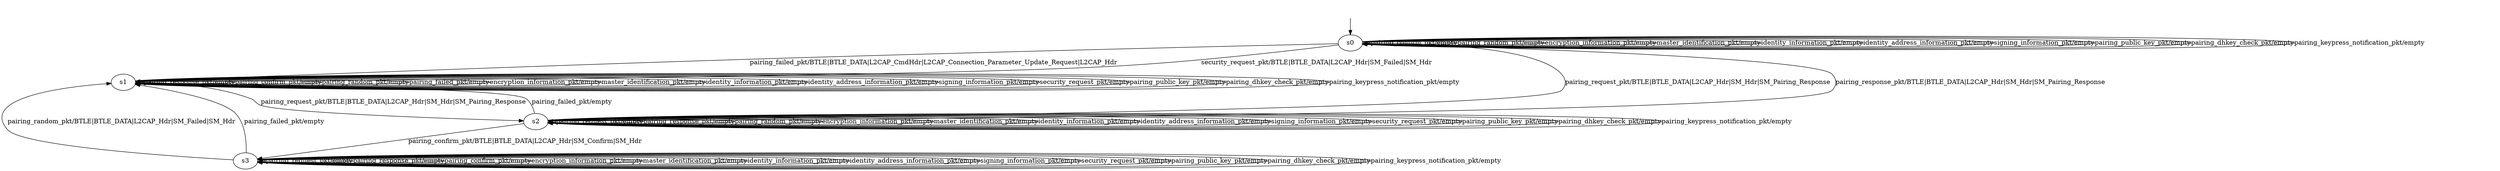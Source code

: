 digraph pairing_select_06_22 {
s0 [label="s0"];
s1 [label="s1"];
s2 [label="s2"];
s3 [label="s3"];
s0 -> s2  [label="pairing_request_pkt/BTLE|BTLE_DATA|L2CAP_Hdr|SM_Hdr|SM_Pairing_Response"];
s0 -> s2  [label="pairing_response_pkt/BTLE|BTLE_DATA|L2CAP_Hdr|SM_Hdr|SM_Pairing_Response"];
s0 -> s0  [label="pairing_confirm_pkt/empty"];
s0 -> s0  [label="pairing_random_pkt/empty"];
s0 -> s1  [label="pairing_failed_pkt/BTLE|BTLE_DATA|L2CAP_CmdHdr|L2CAP_Connection_Parameter_Update_Request|L2CAP_Hdr"];
s0 -> s0  [label="encryption_information_pkt/empty"];
s0 -> s0  [label="master_identification_pkt/empty"];
s0 -> s0  [label="identity_information_pkt/empty"];
s0 -> s0  [label="identity_address_information_pkt/empty"];
s0 -> s0  [label="signing_information_pkt/empty"];
s0 -> s1  [label="security_request_pkt/BTLE|BTLE_DATA|L2CAP_Hdr|SM_Failed|SM_Hdr"];
s0 -> s0  [label="pairing_public_key_pkt/empty"];
s0 -> s0  [label="pairing_dhkey_check_pkt/empty"];
s0 -> s0  [label="pairing_keypress_notification_pkt/empty"];
s1 -> s2  [label="pairing_request_pkt/BTLE|BTLE_DATA|L2CAP_Hdr|SM_Hdr|SM_Pairing_Response"];
s1 -> s1  [label="pairing_response_pkt/empty"];
s1 -> s1  [label="pairing_confirm_pkt/empty"];
s1 -> s1  [label="pairing_random_pkt/empty"];
s1 -> s1  [label="pairing_failed_pkt/empty"];
s1 -> s1  [label="encryption_information_pkt/empty"];
s1 -> s1  [label="master_identification_pkt/empty"];
s1 -> s1  [label="identity_information_pkt/empty"];
s1 -> s1  [label="identity_address_information_pkt/empty"];
s1 -> s1  [label="signing_information_pkt/empty"];
s1 -> s1  [label="security_request_pkt/empty"];
s1 -> s1  [label="pairing_public_key_pkt/empty"];
s1 -> s1  [label="pairing_dhkey_check_pkt/empty"];
s1 -> s1  [label="pairing_keypress_notification_pkt/empty"];
s2 -> s2  [label="pairing_request_pkt/empty"];
s2 -> s2  [label="pairing_response_pkt/empty"];
s2 -> s3  [label="pairing_confirm_pkt/BTLE|BTLE_DATA|L2CAP_Hdr|SM_Confirm|SM_Hdr"];
s2 -> s2  [label="pairing_random_pkt/empty"];
s2 -> s1  [label="pairing_failed_pkt/empty"];
s2 -> s2  [label="encryption_information_pkt/empty"];
s2 -> s2  [label="master_identification_pkt/empty"];
s2 -> s2  [label="identity_information_pkt/empty"];
s2 -> s2  [label="identity_address_information_pkt/empty"];
s2 -> s2  [label="signing_information_pkt/empty"];
s2 -> s2  [label="security_request_pkt/empty"];
s2 -> s2  [label="pairing_public_key_pkt/empty"];
s2 -> s2  [label="pairing_dhkey_check_pkt/empty"];
s2 -> s2  [label="pairing_keypress_notification_pkt/empty"];
s3 -> s3  [label="pairing_request_pkt/empty"];
s3 -> s3  [label="pairing_response_pkt/empty"];
s3 -> s3  [label="pairing_confirm_pkt/empty"];
s3 -> s1  [label="pairing_random_pkt/BTLE|BTLE_DATA|L2CAP_Hdr|SM_Failed|SM_Hdr"];
s3 -> s1  [label="pairing_failed_pkt/empty"];
s3 -> s3  [label="encryption_information_pkt/empty"];
s3 -> s3  [label="master_identification_pkt/empty"];
s3 -> s3  [label="identity_information_pkt/empty"];
s3 -> s3  [label="identity_address_information_pkt/empty"];
s3 -> s3  [label="signing_information_pkt/empty"];
s3 -> s3  [label="security_request_pkt/empty"];
s3 -> s3  [label="pairing_public_key_pkt/empty"];
s3 -> s3  [label="pairing_dhkey_check_pkt/empty"];
s3 -> s3  [label="pairing_keypress_notification_pkt/empty"];
__start0 [label="", shape=none];
__start0 -> s0  [label=""];
}
